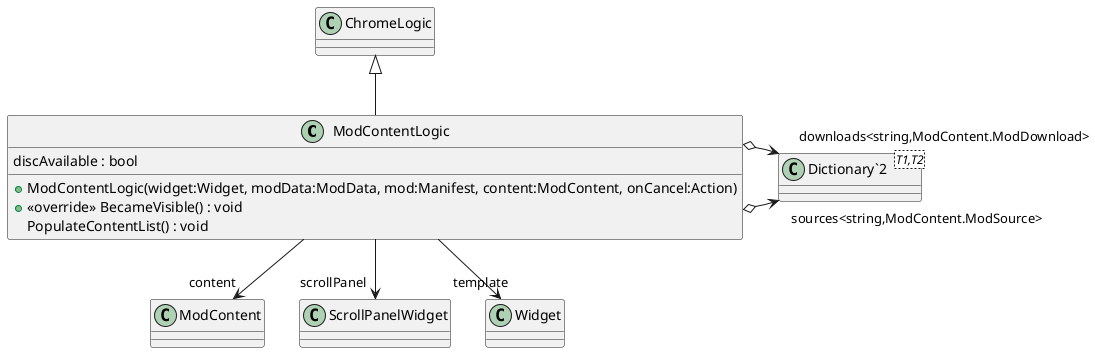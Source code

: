 @startuml
class ModContentLogic {
    discAvailable : bool
    + ModContentLogic(widget:Widget, modData:ModData, mod:Manifest, content:ModContent, onCancel:Action)
    + <<override>> BecameVisible() : void
    PopulateContentList() : void
}
class "Dictionary`2"<T1,T2> {
}
ChromeLogic <|-- ModContentLogic
ModContentLogic --> "content" ModContent
ModContentLogic --> "scrollPanel" ScrollPanelWidget
ModContentLogic --> "template" Widget
ModContentLogic o-> "sources<string,ModContent.ModSource>" "Dictionary`2"
ModContentLogic o-> "downloads<string,ModContent.ModDownload>" "Dictionary`2"
@enduml
